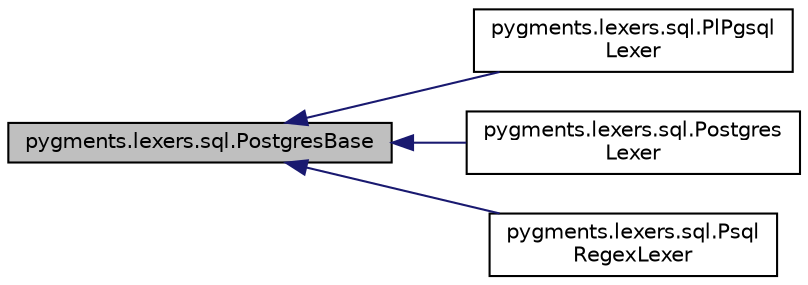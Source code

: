 digraph "pygments.lexers.sql.PostgresBase"
{
 // LATEX_PDF_SIZE
  edge [fontname="Helvetica",fontsize="10",labelfontname="Helvetica",labelfontsize="10"];
  node [fontname="Helvetica",fontsize="10",shape=record];
  rankdir="LR";
  Node1 [label="pygments.lexers.sql.PostgresBase",height=0.2,width=0.4,color="black", fillcolor="grey75", style="filled", fontcolor="black",tooltip=" "];
  Node1 -> Node2 [dir="back",color="midnightblue",fontsize="10",style="solid",fontname="Helvetica"];
  Node2 [label="pygments.lexers.sql.PlPgsql\lLexer",height=0.2,width=0.4,color="black", fillcolor="white", style="filled",URL="$classpygments_1_1lexers_1_1sql_1_1PlPgsqlLexer.html",tooltip=" "];
  Node1 -> Node3 [dir="back",color="midnightblue",fontsize="10",style="solid",fontname="Helvetica"];
  Node3 [label="pygments.lexers.sql.Postgres\lLexer",height=0.2,width=0.4,color="black", fillcolor="white", style="filled",URL="$classpygments_1_1lexers_1_1sql_1_1PostgresLexer.html",tooltip=" "];
  Node1 -> Node4 [dir="back",color="midnightblue",fontsize="10",style="solid",fontname="Helvetica"];
  Node4 [label="pygments.lexers.sql.Psql\lRegexLexer",height=0.2,width=0.4,color="black", fillcolor="white", style="filled",URL="$classpygments_1_1lexers_1_1sql_1_1PsqlRegexLexer.html",tooltip=" "];
}

